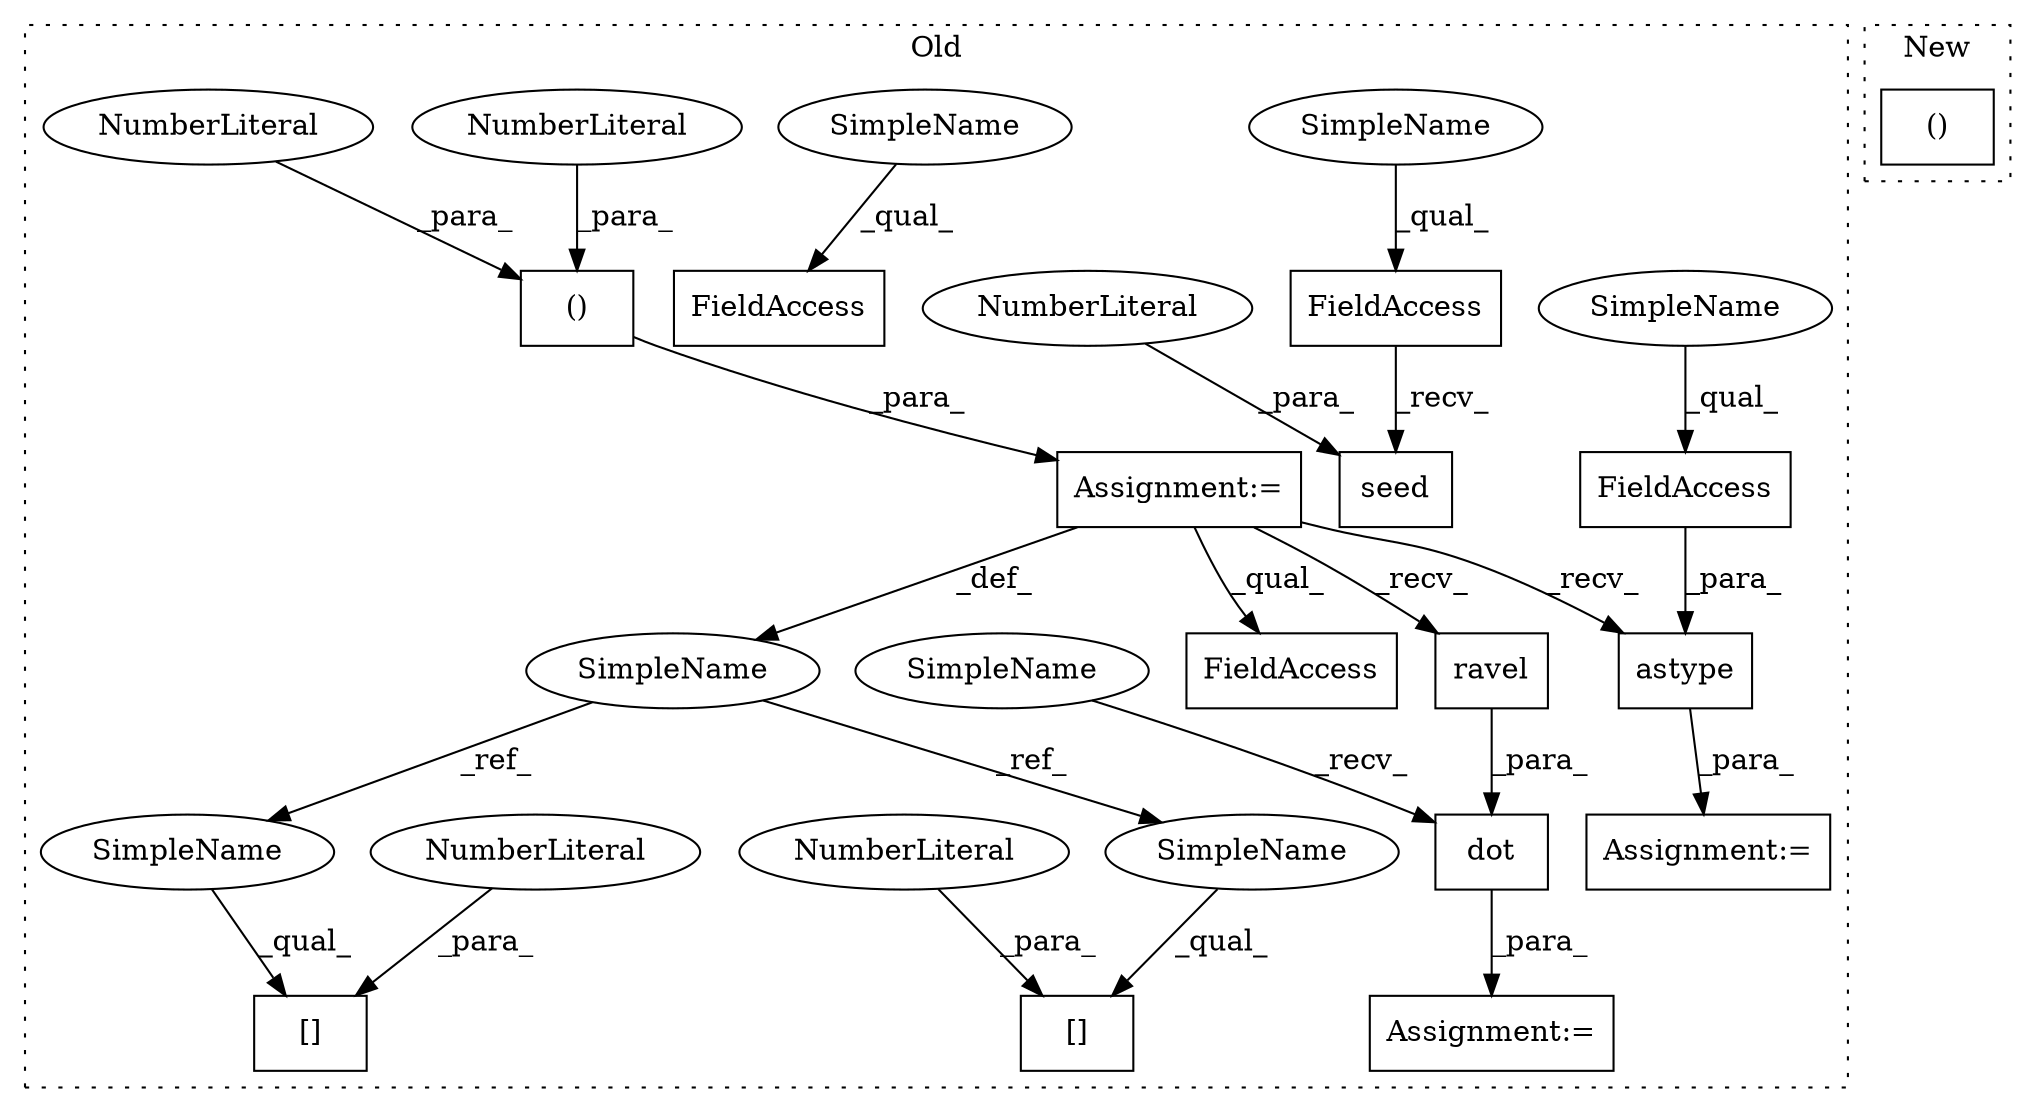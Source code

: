 digraph G {
subgraph cluster0 {
1 [label="astype" a="32" s="1879,1896" l="7,1" shape="box"];
3 [label="Assignment:=" a="7" s="1862" l="1" shape="box"];
4 [label="FieldAccess" a="22" s="1886" l="10" shape="box"];
5 [label="FieldAccess" a="22" s="1799" l="12" shape="box"];
6 [label="FieldAccess" a="22" s="1656" l="12" shape="box"];
7 [label="()" a="106" s="1632" l="17" shape="box"];
8 [label="NumberLiteral" a="34" s="1647" l="2" shape="ellipse"];
9 [label="NumberLiteral" a="34" s="1632" l="2" shape="ellipse"];
10 [label="seed" a="32" s="1669,1675" l="5,1" shape="box"];
11 [label="[]" a="2" s="1704,1709" l="4,1" shape="box"];
12 [label="NumberLiteral" a="34" s="1674" l="1" shape="ellipse"];
13 [label="[]" a="2" s="1695,1700" l="4,1" shape="box"];
14 [label="NumberLiteral" a="34" s="1708" l="1" shape="ellipse"];
15 [label="NumberLiteral" a="34" s="1699" l="1" shape="ellipse"];
16 [label="dot" a="32" s="1836,1851" l="4,1" shape="box"];
17 [label="SimpleName" a="42" s="1623" l="3" shape="ellipse"];
18 [label="FieldAccess" a="22" s="1778" l="11" shape="box"];
19 [label="ravel" a="32" s="1844" l="7" shape="box"];
20 [label="Assignment:=" a="7" s="1829" l="1" shape="box"];
21 [label="Assignment:=" a="7" s="1626" l="6" shape="box"];
22 [label="SimpleName" a="42" s="1695" l="3" shape="ellipse"];
23 [label="SimpleName" a="42" s="1704" l="3" shape="ellipse"];
24 [label="SimpleName" a="42" s="1886" l="5" shape="ellipse"];
25 [label="SimpleName" a="42" s="1799" l="5" shape="ellipse"];
26 [label="SimpleName" a="42" s="1656" l="5" shape="ellipse"];
27 [label="SimpleName" a="42" s="1830" l="5" shape="ellipse"];
label = "Old";
style="dotted";
}
subgraph cluster1 {
2 [label="()" a="106" s="2804" l="46" shape="box"];
label = "New";
style="dotted";
}
1 -> 3 [label="_para_"];
4 -> 1 [label="_para_"];
6 -> 10 [label="_recv_"];
7 -> 21 [label="_para_"];
8 -> 7 [label="_para_"];
9 -> 7 [label="_para_"];
12 -> 10 [label="_para_"];
14 -> 11 [label="_para_"];
15 -> 13 [label="_para_"];
16 -> 20 [label="_para_"];
17 -> 22 [label="_ref_"];
17 -> 23 [label="_ref_"];
19 -> 16 [label="_para_"];
21 -> 17 [label="_def_"];
21 -> 1 [label="_recv_"];
21 -> 18 [label="_qual_"];
21 -> 19 [label="_recv_"];
22 -> 13 [label="_qual_"];
23 -> 11 [label="_qual_"];
24 -> 4 [label="_qual_"];
25 -> 5 [label="_qual_"];
26 -> 6 [label="_qual_"];
27 -> 16 [label="_recv_"];
}